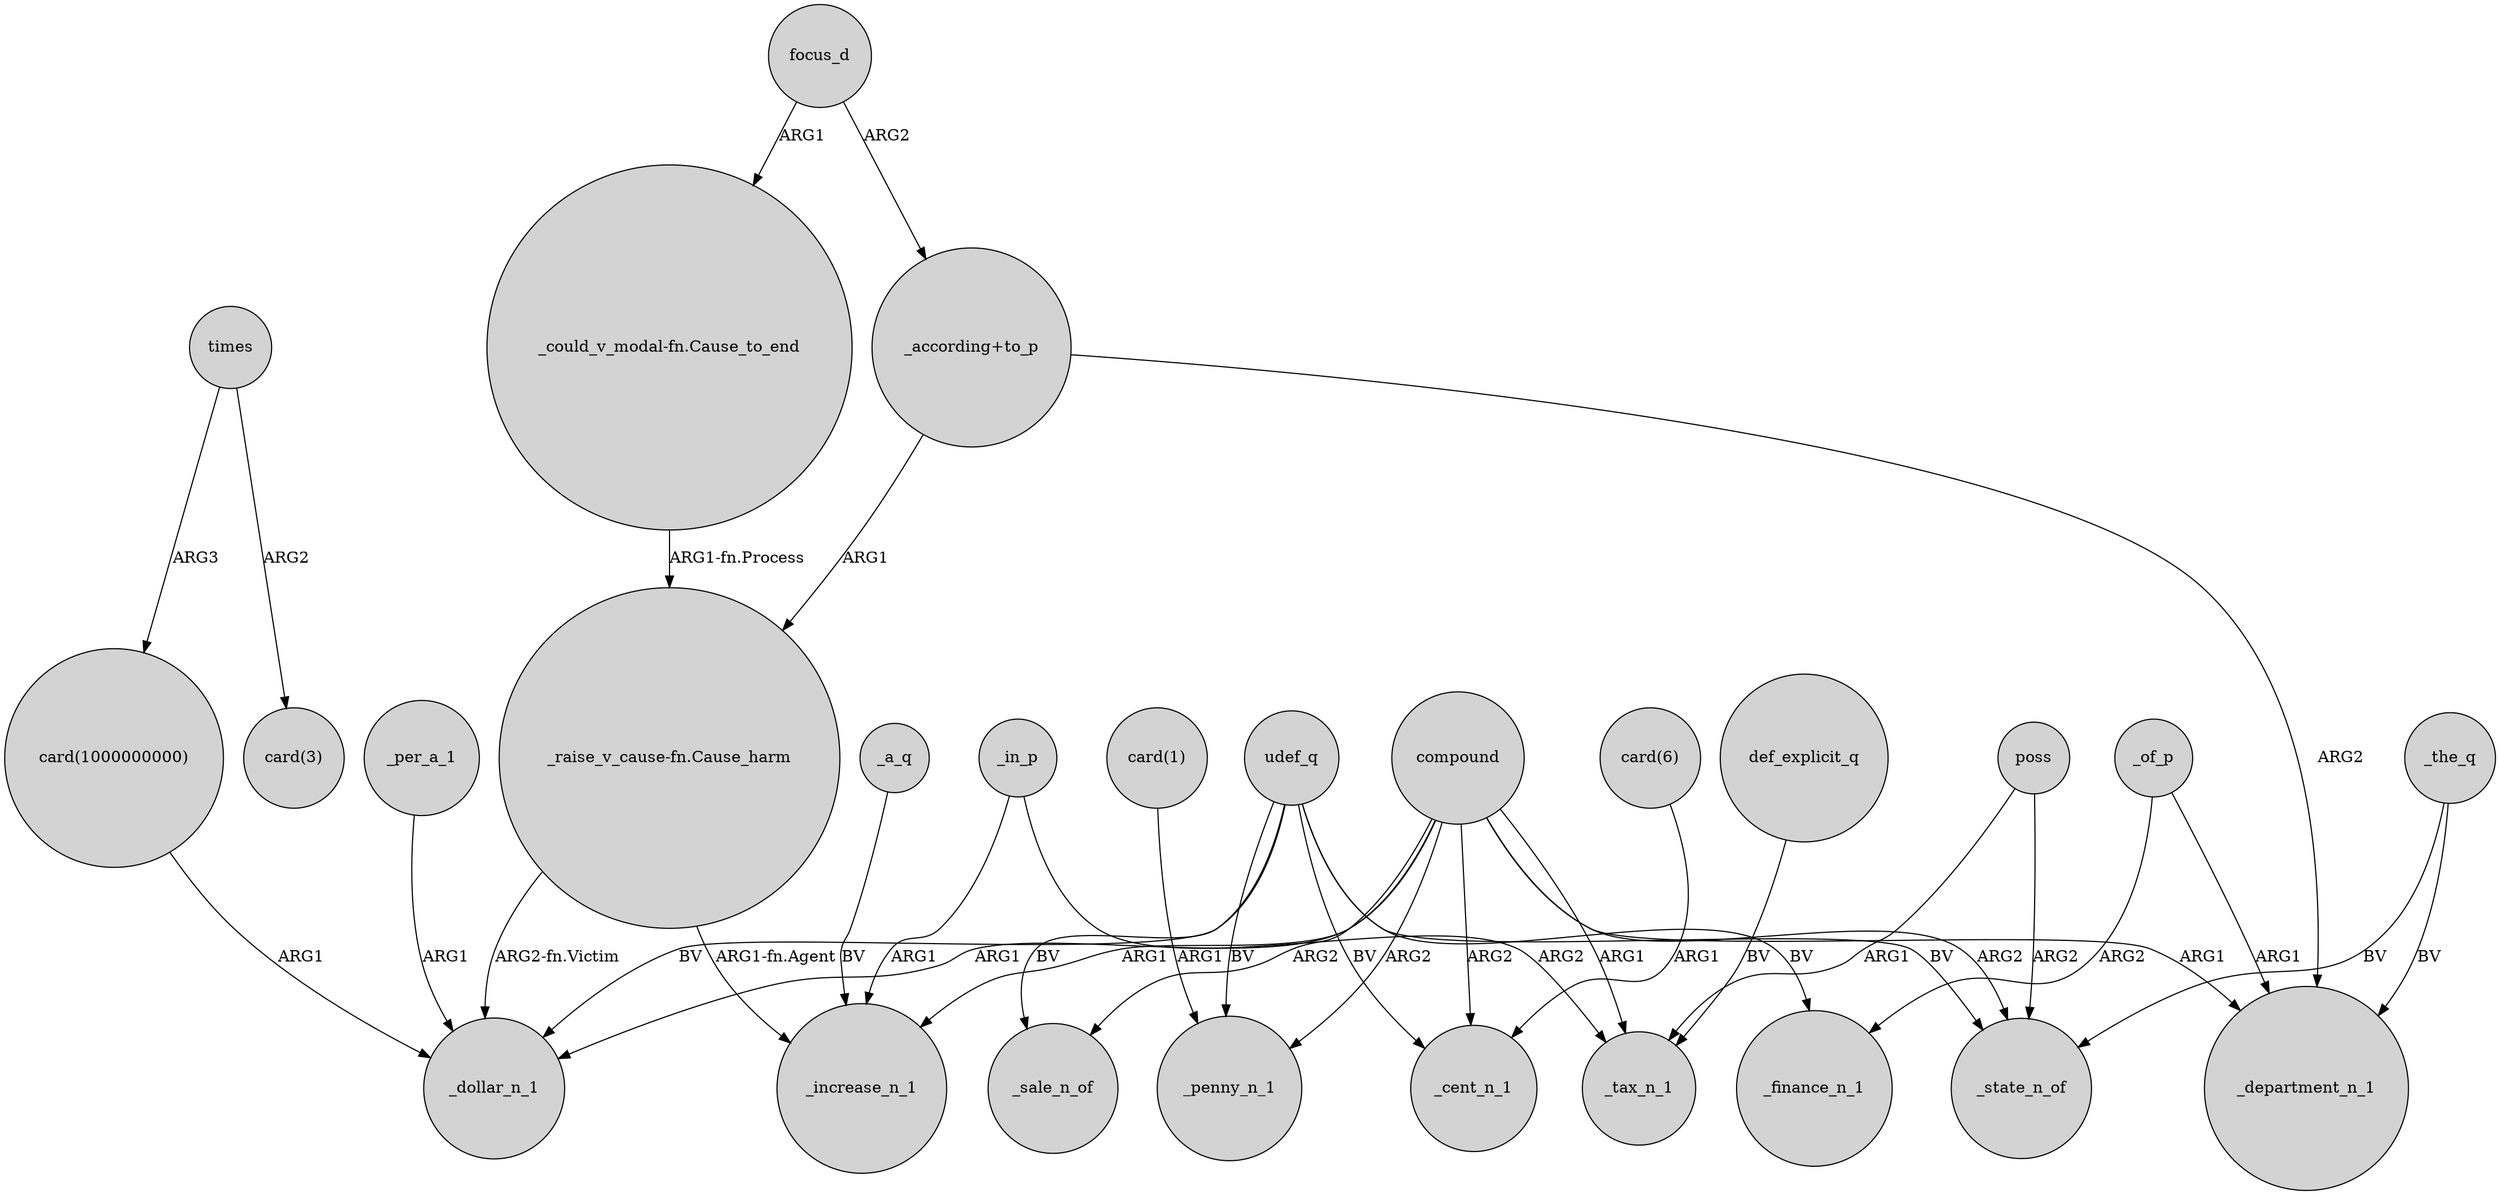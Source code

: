 digraph {
	node [shape=circle style=filled]
	"card(1000000000)" -> _dollar_n_1 [label=ARG1]
	"_could_v_modal-fn.Cause_to_end" -> "_raise_v_cause-fn.Cause_harm" [label="ARG1-fn.Process"]
	compound -> _increase_n_1 [label=ARG1]
	udef_q -> _finance_n_1 [label=BV]
	"card(1)" -> _penny_n_1 [label=ARG1]
	compound -> _department_n_1 [label=ARG1]
	_the_q -> _state_n_of [label=BV]
	focus_d -> "_could_v_modal-fn.Cause_to_end" [label=ARG1]
	poss -> _state_n_of [label=ARG2]
	compound -> _dollar_n_1 [label=ARG1]
	_in_p -> _tax_n_1 [label=ARG2]
	focus_d -> "_according+to_p" [label=ARG2]
	times -> "card(3)" [label=ARG2]
	_per_a_1 -> _dollar_n_1 [label=ARG1]
	udef_q -> _sale_n_of [label=BV]
	times -> "card(1000000000)" [label=ARG3]
	udef_q -> _cent_n_1 [label=BV]
	"card(6)" -> _cent_n_1 [label=ARG1]
	udef_q -> _state_n_of [label=BV]
	poss -> _tax_n_1 [label=ARG1]
	_the_q -> _department_n_1 [label=BV]
	compound -> _tax_n_1 [label=ARG1]
	compound -> _penny_n_1 [label=ARG2]
	"_raise_v_cause-fn.Cause_harm" -> _dollar_n_1 [label="ARG2-fn.Victim"]
	udef_q -> _dollar_n_1 [label=BV]
	"_according+to_p" -> _department_n_1 [label=ARG2]
	def_explicit_q -> _tax_n_1 [label=BV]
	_of_p -> _finance_n_1 [label=ARG2]
	_a_q -> _increase_n_1 [label=BV]
	udef_q -> _penny_n_1 [label=BV]
	compound -> _cent_n_1 [label=ARG2]
	compound -> _state_n_of [label=ARG2]
	"_raise_v_cause-fn.Cause_harm" -> _increase_n_1 [label="ARG1-fn.Agent"]
	_of_p -> _department_n_1 [label=ARG1]
	_in_p -> _increase_n_1 [label=ARG1]
	"_according+to_p" -> "_raise_v_cause-fn.Cause_harm" [label=ARG1]
	compound -> _sale_n_of [label=ARG2]
}

